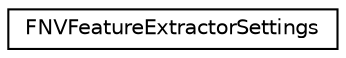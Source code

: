 digraph "Graphical Class Hierarchy"
{
  edge [fontname="Helvetica",fontsize="10",labelfontname="Helvetica",labelfontsize="10"];
  node [fontname="Helvetica",fontsize="10",shape=record];
  rankdir="LR";
  Node1 [label="FNVFeatureExtractorSettings",height=0.2,width=0.4,color="black", fillcolor="white", style="filled",URL="$struct_f_n_v_feature_extractor_settings.html"];
}
